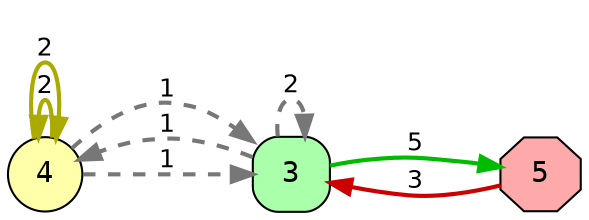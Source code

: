 
digraph{
rankdir=LR
n0 [fontsize=14, fillcolor="#AAFFAA", width=0.51, fontname=Courier, style="filled,rounded", height=0.5, shape=box, label=3];
n1 [fillcolor="#FFFFAA", fontsize=14, fontname=Courier, shape=circle, width=0.45, style=filled, height=0.45, label=4];
n2 [fillcolor="#FFAAAA", fontsize=14, shape=octagon, fontname=Courier, height=0, style=filled, width=0, label=5];



n1 -> n0 [ constraint=true, penwidth=2, fontname=Helvetica, color="#777777", fontsize=12, style=dashed, pensize=5, minlen=2, label=1 ];

n1 -> n1 [ penwidth=2, dir=back, fontname=Helvetica, color="#AAAA00", fontsize=12, pensize=5, minlen=2, label=2 ];

n2 -> n0 [ penwidth=2, fontname=Helvetica, color="#CC0000", fontsize=12, pensize=5, minlen=2, label=3 ];

n1 -> n1 [ penwidth=2, fontname=Helvetica, color="#AAAA00", fontsize=12, pensize=5, minlen=2, label=2 ];

n0 -> n1 [ penwidth=2, constraint=false, fontname=Helvetica, color="#777777", fontsize=12, style=dashed, pensize=5, minlen=2, label=1 ];

n0 -> n0 [ penwidth=2, constraint=false, fontname=Helvetica, color="#777777", fontsize=12, style=dashed, pensize=5, minlen=2, label=2 ];

n1 -> n0 [ penwidth=2, constraint=false, fontname=Helvetica, color="#777777", fontsize=12, style=dashed, pensize=5, minlen=2, label=1 ];

n0 -> n2 [ penwidth=2, color="#00BB00", fontname=Helvetica, fontsize=12, pensize=5, minlen=2, label=5 ];

}
        